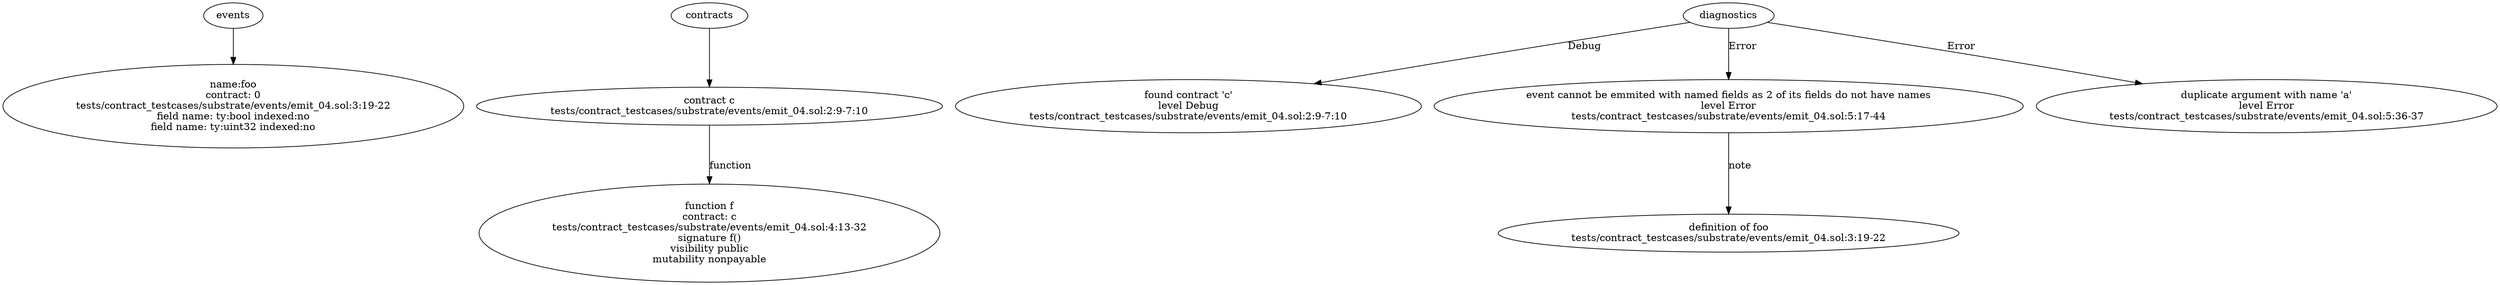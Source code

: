 strict digraph "tests/contract_testcases/substrate/events/emit_04.sol" {
	foo [label="name:foo\ncontract: 0\ntests/contract_testcases/substrate/events/emit_04.sol:3:19-22\nfield name: ty:bool indexed:no\nfield name: ty:uint32 indexed:no"]
	contract [label="contract c\ntests/contract_testcases/substrate/events/emit_04.sol:2:9-7:10"]
	f [label="function f\ncontract: c\ntests/contract_testcases/substrate/events/emit_04.sol:4:13-32\nsignature f()\nvisibility public\nmutability nonpayable"]
	diagnostic [label="found contract 'c'\nlevel Debug\ntests/contract_testcases/substrate/events/emit_04.sol:2:9-7:10"]
	diagnostic_7 [label="event cannot be emmited with named fields as 2 of its fields do not have names\nlevel Error\ntests/contract_testcases/substrate/events/emit_04.sol:5:17-44"]
	note [label="definition of foo\ntests/contract_testcases/substrate/events/emit_04.sol:3:19-22"]
	diagnostic_9 [label="duplicate argument with name 'a'\nlevel Error\ntests/contract_testcases/substrate/events/emit_04.sol:5:36-37"]
	events -> foo
	contracts -> contract
	contract -> f [label="function"]
	diagnostics -> diagnostic [label="Debug"]
	diagnostics -> diagnostic_7 [label="Error"]
	diagnostic_7 -> note [label="note"]
	diagnostics -> diagnostic_9 [label="Error"]
}
